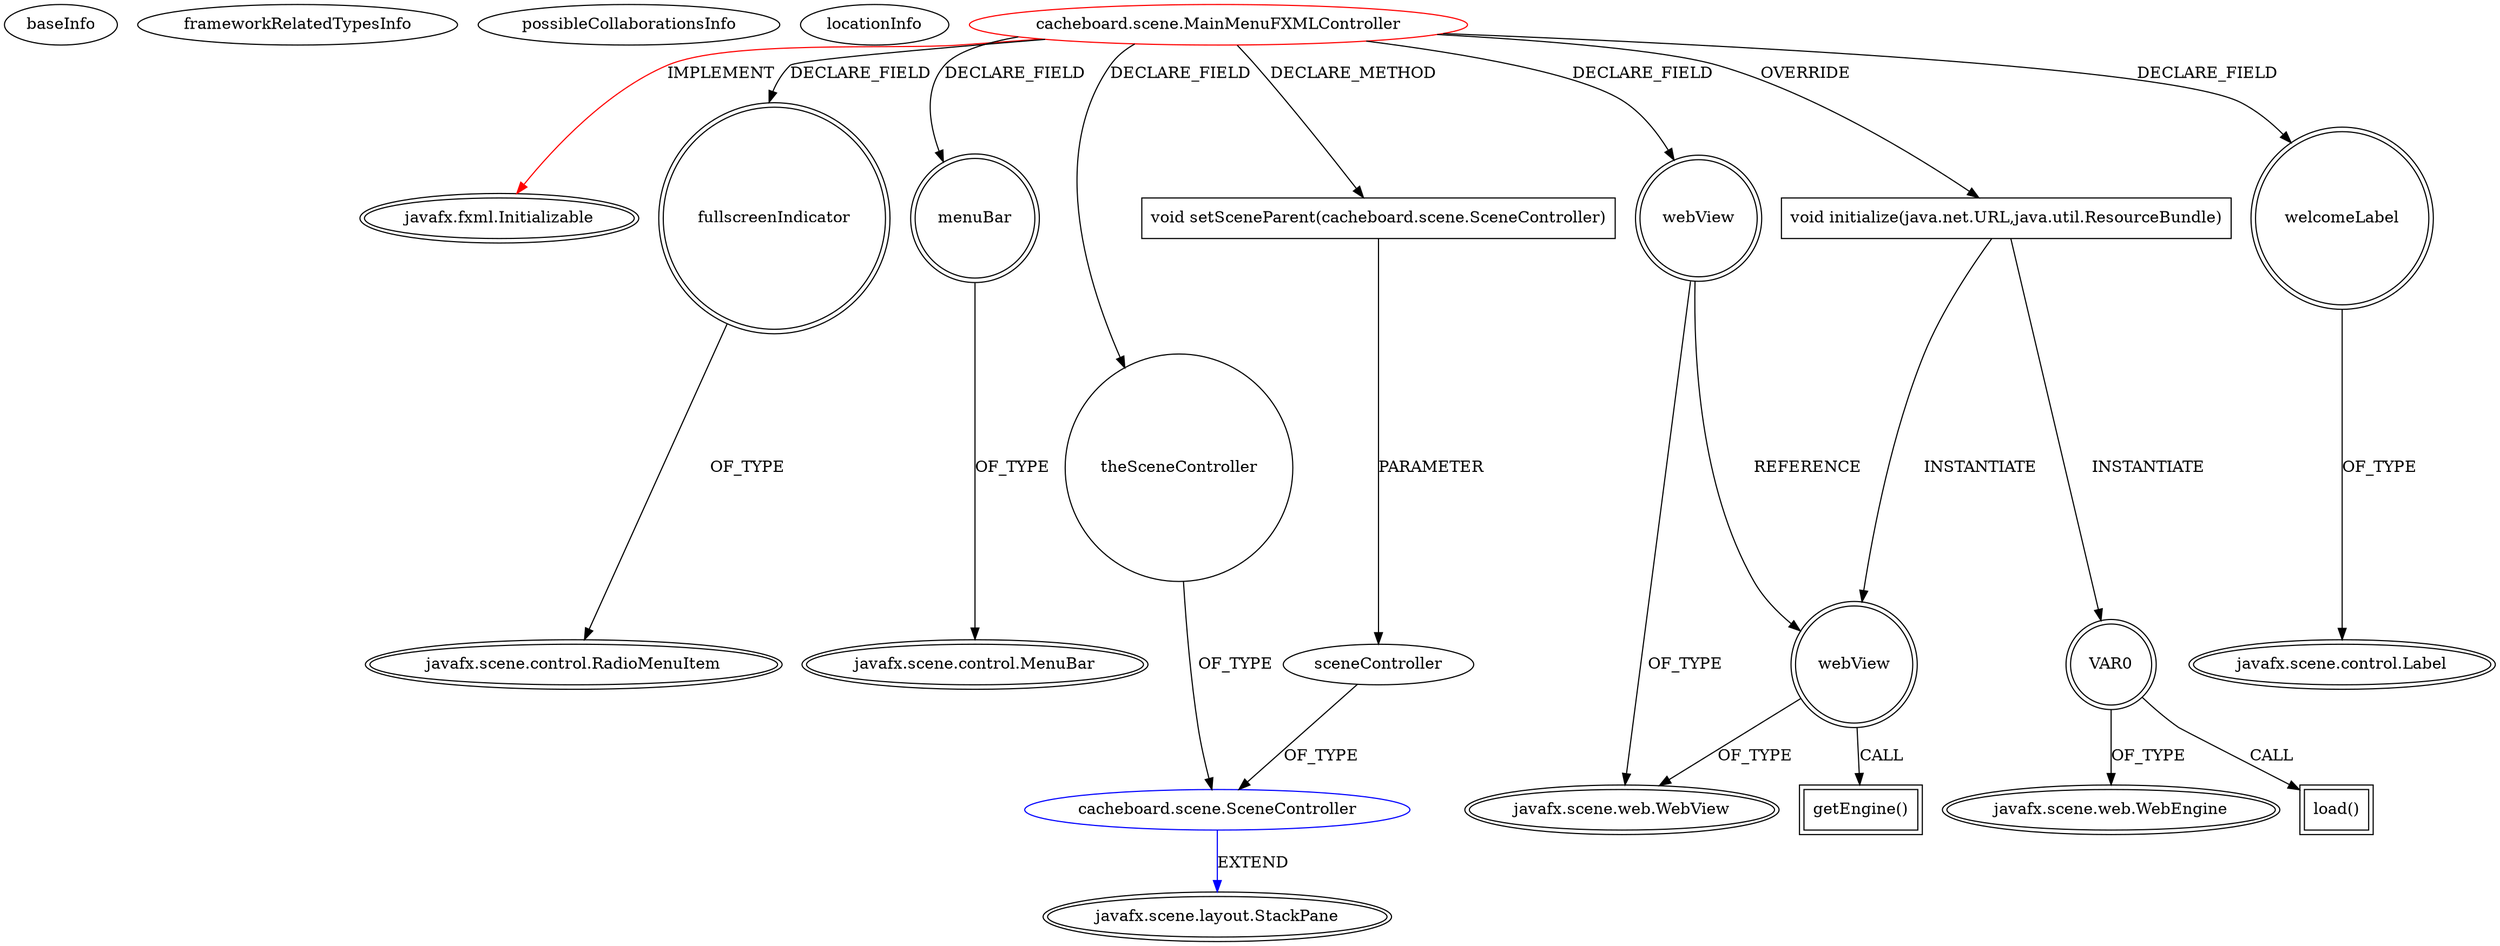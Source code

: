 digraph {
baseInfo[graphId=2727,category="extension_graph",isAnonymous=false,possibleRelation=true]
frameworkRelatedTypesInfo[0="javafx.fxml.Initializable"]
possibleCollaborationsInfo[0="2727~CLIENT_METHOD_DECLARATION-PARAMETER_DECLARATION-FIELD_DECLARATION-~javafx.fxml.Initializable ~javafx.scene.layout.StackPane ~false~false"]
locationInfo[projectName="gheidorn-cacheboard",filePath="/gheidorn-cacheboard/cacheboard-master/src/cacheboard/scene/MainMenuFXMLController.java",contextSignature="MainMenuFXMLController",graphId="2727"]
0[label="cacheboard.scene.MainMenuFXMLController",vertexType="ROOT_CLIENT_CLASS_DECLARATION",isFrameworkType=false,color=red]
1[label="javafx.fxml.Initializable",vertexType="FRAMEWORK_INTERFACE_TYPE",isFrameworkType=true,peripheries=2]
2[label="fullscreenIndicator",vertexType="FIELD_DECLARATION",isFrameworkType=true,peripheries=2,shape=circle]
3[label="javafx.scene.control.RadioMenuItem",vertexType="FRAMEWORK_CLASS_TYPE",isFrameworkType=true,peripheries=2]
4[label="menuBar",vertexType="FIELD_DECLARATION",isFrameworkType=true,peripheries=2,shape=circle]
5[label="javafx.scene.control.MenuBar",vertexType="FRAMEWORK_CLASS_TYPE",isFrameworkType=true,peripheries=2]
6[label="theSceneController",vertexType="FIELD_DECLARATION",isFrameworkType=false,shape=circle]
7[label="cacheboard.scene.SceneController",vertexType="REFERENCE_CLIENT_CLASS_DECLARATION",isFrameworkType=false,color=blue]
8[label="javafx.scene.layout.StackPane",vertexType="FRAMEWORK_CLASS_TYPE",isFrameworkType=true,peripheries=2]
9[label="webView",vertexType="FIELD_DECLARATION",isFrameworkType=true,peripheries=2,shape=circle]
10[label="javafx.scene.web.WebView",vertexType="FRAMEWORK_CLASS_TYPE",isFrameworkType=true,peripheries=2]
11[label="welcomeLabel",vertexType="FIELD_DECLARATION",isFrameworkType=true,peripheries=2,shape=circle]
12[label="javafx.scene.control.Label",vertexType="FRAMEWORK_CLASS_TYPE",isFrameworkType=true,peripheries=2]
13[label="void initialize(java.net.URL,java.util.ResourceBundle)",vertexType="OVERRIDING_METHOD_DECLARATION",isFrameworkType=false,shape=box]
14[label="VAR0",vertexType="VARIABLE_EXPRESION",isFrameworkType=true,peripheries=2,shape=circle]
16[label="javafx.scene.web.WebEngine",vertexType="FRAMEWORK_CLASS_TYPE",isFrameworkType=true,peripheries=2]
15[label="load()",vertexType="INSIDE_CALL",isFrameworkType=true,peripheries=2,shape=box]
17[label="webView",vertexType="VARIABLE_EXPRESION",isFrameworkType=true,peripheries=2,shape=circle]
18[label="getEngine()",vertexType="INSIDE_CALL",isFrameworkType=true,peripheries=2,shape=box]
20[label="void setSceneParent(cacheboard.scene.SceneController)",vertexType="CLIENT_METHOD_DECLARATION",isFrameworkType=false,shape=box]
21[label="sceneController",vertexType="PARAMETER_DECLARATION",isFrameworkType=false]
0->1[label="IMPLEMENT",color=red]
0->2[label="DECLARE_FIELD"]
2->3[label="OF_TYPE"]
0->4[label="DECLARE_FIELD"]
4->5[label="OF_TYPE"]
0->6[label="DECLARE_FIELD"]
7->8[label="EXTEND",color=blue]
6->7[label="OF_TYPE"]
0->9[label="DECLARE_FIELD"]
9->10[label="OF_TYPE"]
0->11[label="DECLARE_FIELD"]
11->12[label="OF_TYPE"]
0->13[label="OVERRIDE"]
13->14[label="INSTANTIATE"]
14->16[label="OF_TYPE"]
14->15[label="CALL"]
13->17[label="INSTANTIATE"]
9->17[label="REFERENCE"]
17->10[label="OF_TYPE"]
17->18[label="CALL"]
0->20[label="DECLARE_METHOD"]
21->7[label="OF_TYPE"]
20->21[label="PARAMETER"]
}
